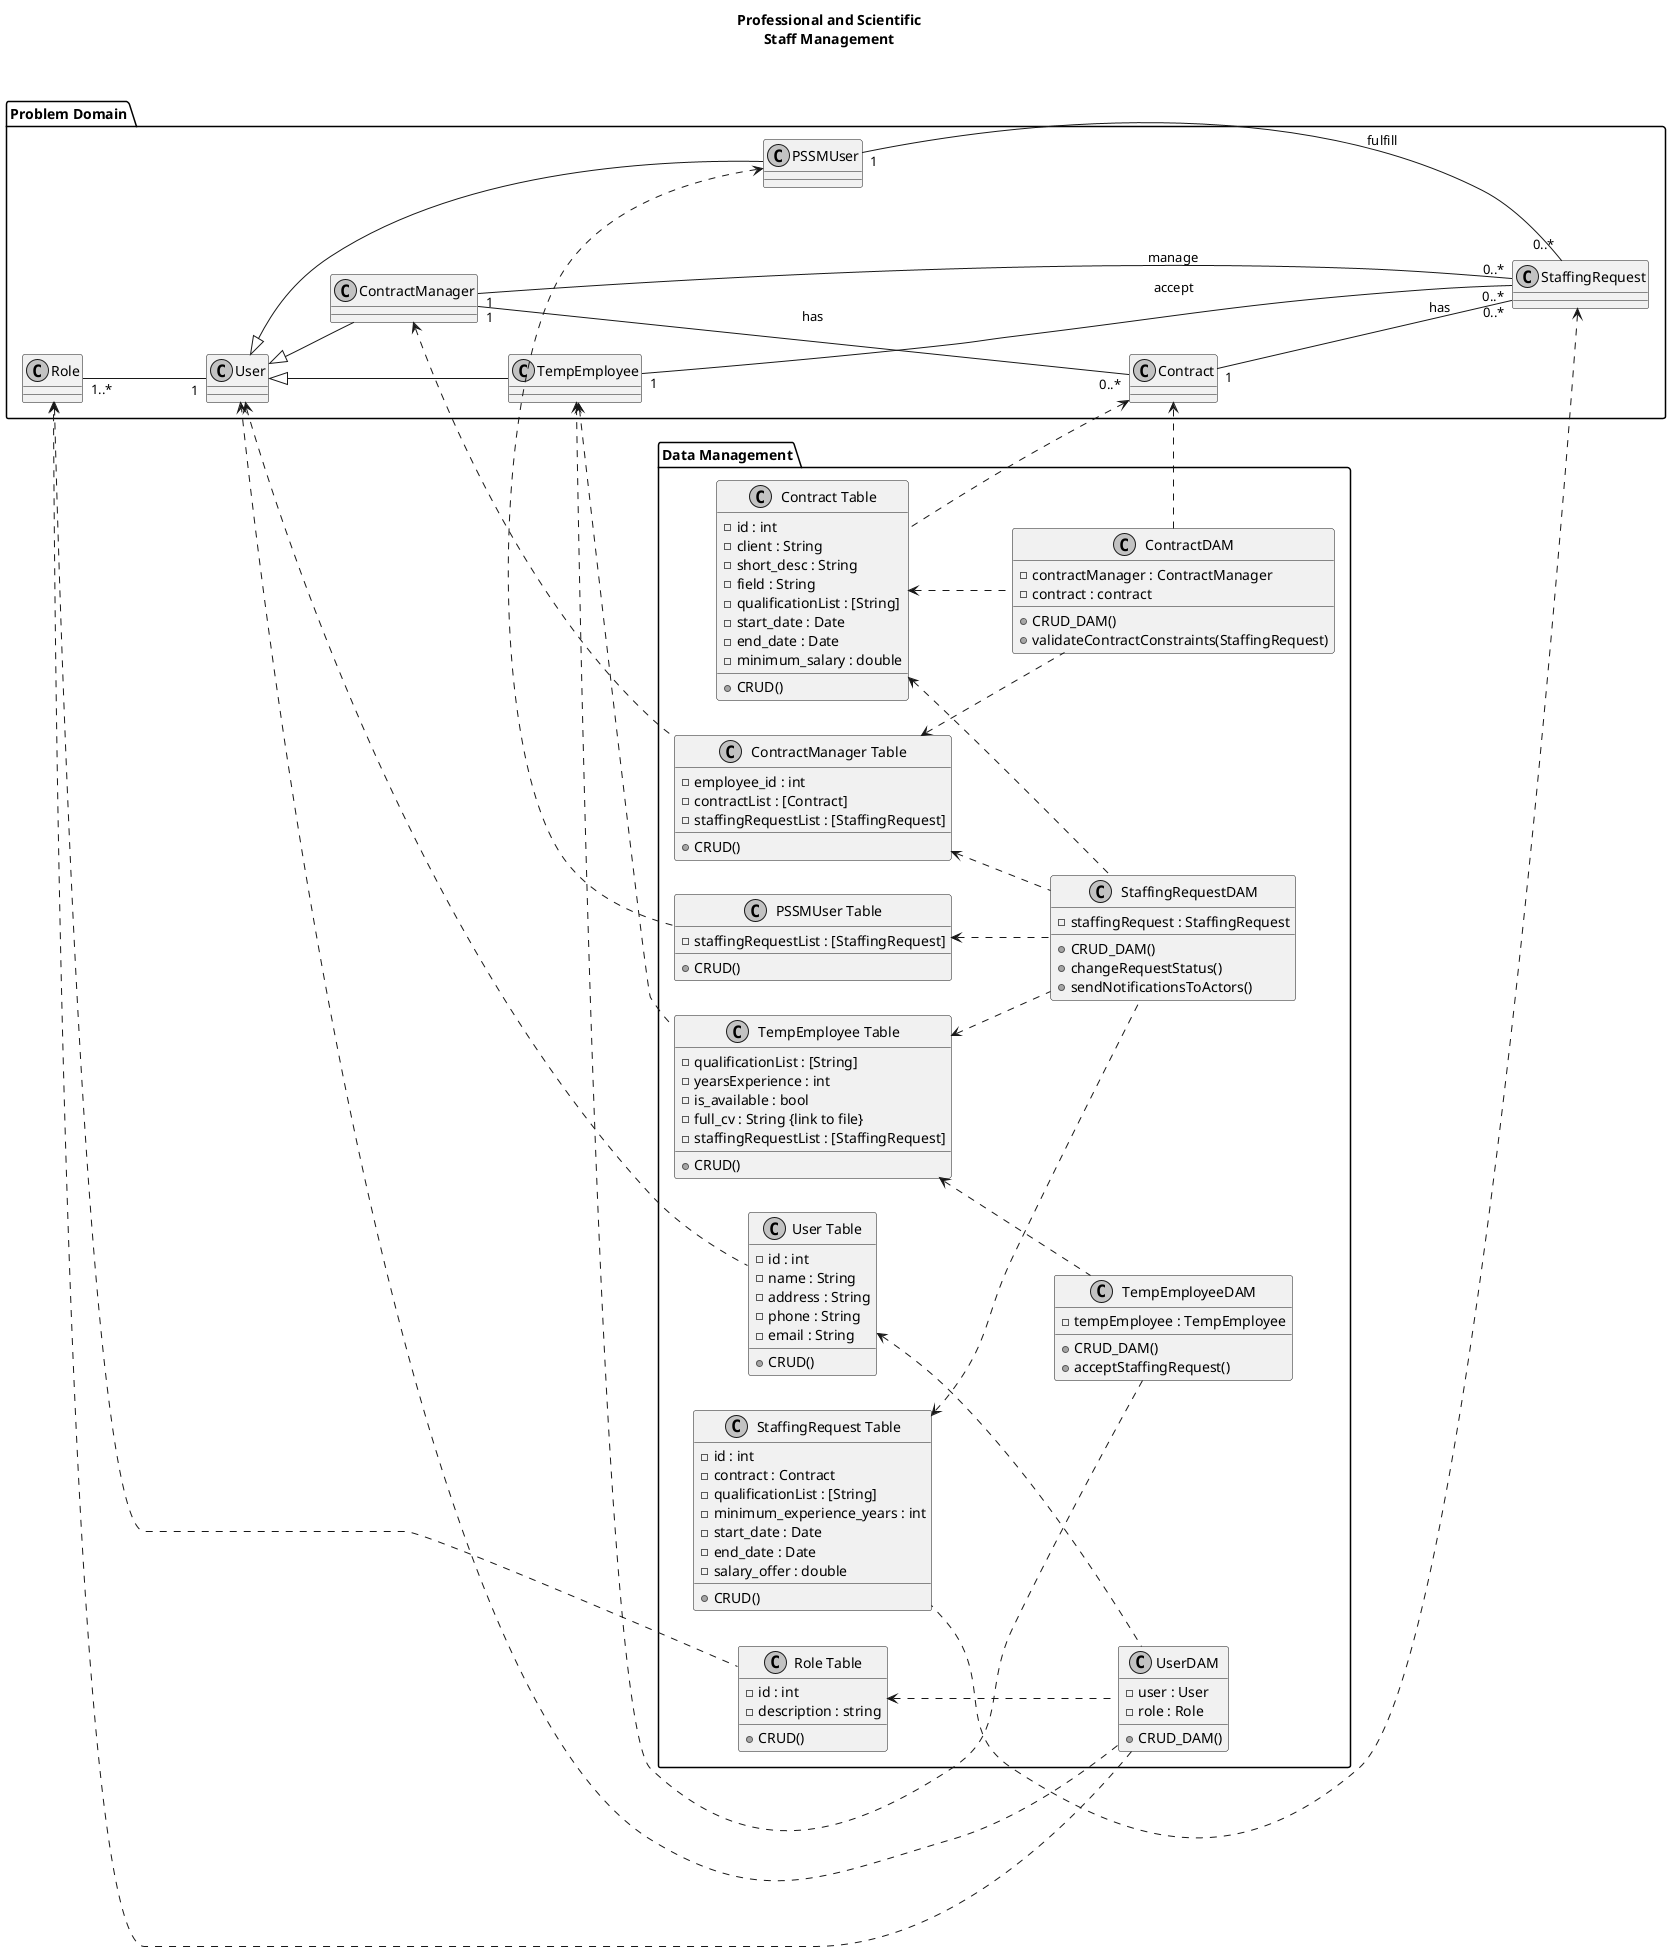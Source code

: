 @startuml
left to right direction
skinparam monochrome true
title Professional and Scientific\nStaff Management\n

package "Problem Domain" {
  class Role
  class User
  class TempEmployee
  class PSSMUser
  class ContractManager
  class StaffingRequest
  class Contract


  Role "1..*" --- "1" User
  User <|-- TempEmployee
  User <|-- PSSMUser
  User <|-- ContractManager
  PSSMUser "1" --- "0..*" StaffingRequest : fulfill
  TempEmployee "1" --- "0..*" StaffingRequest : accept
  ContractManager "1" --- "0..*" StaffingRequest : manage
  ContractManager "1" --- "0..*" Contract : has
  Contract "1" --- "0..*" StaffingRequest : has
}

'''
'' CRUD: Create Read Update Delete, Table contains DB
''       specific implementation.
''
'' CRUD_DAM: Logic of data manipulation using the DAO
''           Classes
'''
package "Data Management" {
  class RoleDAO as "Role Table"{
    -id : int
    -description : string
    +CRUD()
  }
  class UserDAO as "User Table"{
    -id : int
    -name : String
    -address : String
    -phone : String
    -email : String
    +CRUD()
  }
  class TempEmployeeDAO as "TempEmployee Table"{
    -qualificationList : [String]
    -yearsExperience : int
    -is_available : bool
    -full_cv : String {link to file}
    -staffingRequestList : [StaffingRequest]
    +CRUD()
  }
  class PSSMUserDAO as "PSSMUser Table"{
    -staffingRequestList : [StaffingRequest]
    +CRUD()
  }
  class ContractManagerDAO as "ContractManager Table"{
    -employee_id : int
    -contractList : [Contract]
    -staffingRequestList : [StaffingRequest]
    +CRUD()
  }

  class StaffingRequestDAO as "StaffingRequest Table"{
    -id : int
    -contract : Contract
    -qualificationList : [String]
    -minimum_experience_years : int
    -start_date : Date
    -end_date : Date
    -salary_offer : double
    +CRUD()
  }

  class ContractDAO as "Contract Table"{
    -id : int
    -client : String
    -short_desc : String
    -field : String
    -qualificationList : [String]
    -start_date : Date
    -end_date : Date
    -minimum_salary : double
    +CRUD()
  }

  class UserDAM{
    -user : User
    -role : Role
    +CRUD_DAM()
  }

  class TempEmployeeDAM{
    -tempEmployee : TempEmployee
    +CRUD_DAM()
    +acceptStaffingRequest()
  }

  class StaffingRequestDAM{
    ''-contractManager : ContractManager
    ''-PSSMUser : PSSMUser
    ''-tempEmployee : TempEmployee
    ''-contract : Contract
    -staffingRequest : StaffingRequest
    +CRUD_DAM()
    +changeRequestStatus()
    +sendNotificationsToActors()

  }
  class ContractDAM{
    -contractManager : ContractManager
    -contract : contract
    +CRUD_DAM()
    +validateContractConstraints(StaffingRequest)
  }


  RoleDAO  <..  UserDAM
  UserDAO  <..  UserDAM
  UserDAM  ..> User
  UserDAM  ..> Role

  TempEmployeeDAO  <..  TempEmployeeDAM
  TempEmployeeDAM  ..>  TempEmployee

  TempEmployeeDAO <.. StaffingRequestDAM
  PSSMUserDAO <.. StaffingRequestDAM
  StaffingRequestDAO <.. StaffingRequestDAM
  ContractManagerDAO <.. StaffingRequestDAM
  ContractDAO <.. StaffingRequestDAM

  ContractManagerDAO <.. ContractDAM
  ContractDAO <.. ContractDAM
  ContractDAM ..> Contract

  Role <.. RoleDAO
  hide Role
  User <.. UserDAO
  hide User
  TempEmployee <.. TempEmployeeDAO
  hide TempEmployee
  PSSMUser <.. PSSMUserDAO
  hide PSSMUser
  ContractManager <.. ContractManagerDAO
  hide ContractManager
  StaffingRequest <.. StaffingRequestDAO
  hide StaffingRequest
  Contract <.. ContractDAO
  hide Contract
}
@enduml
